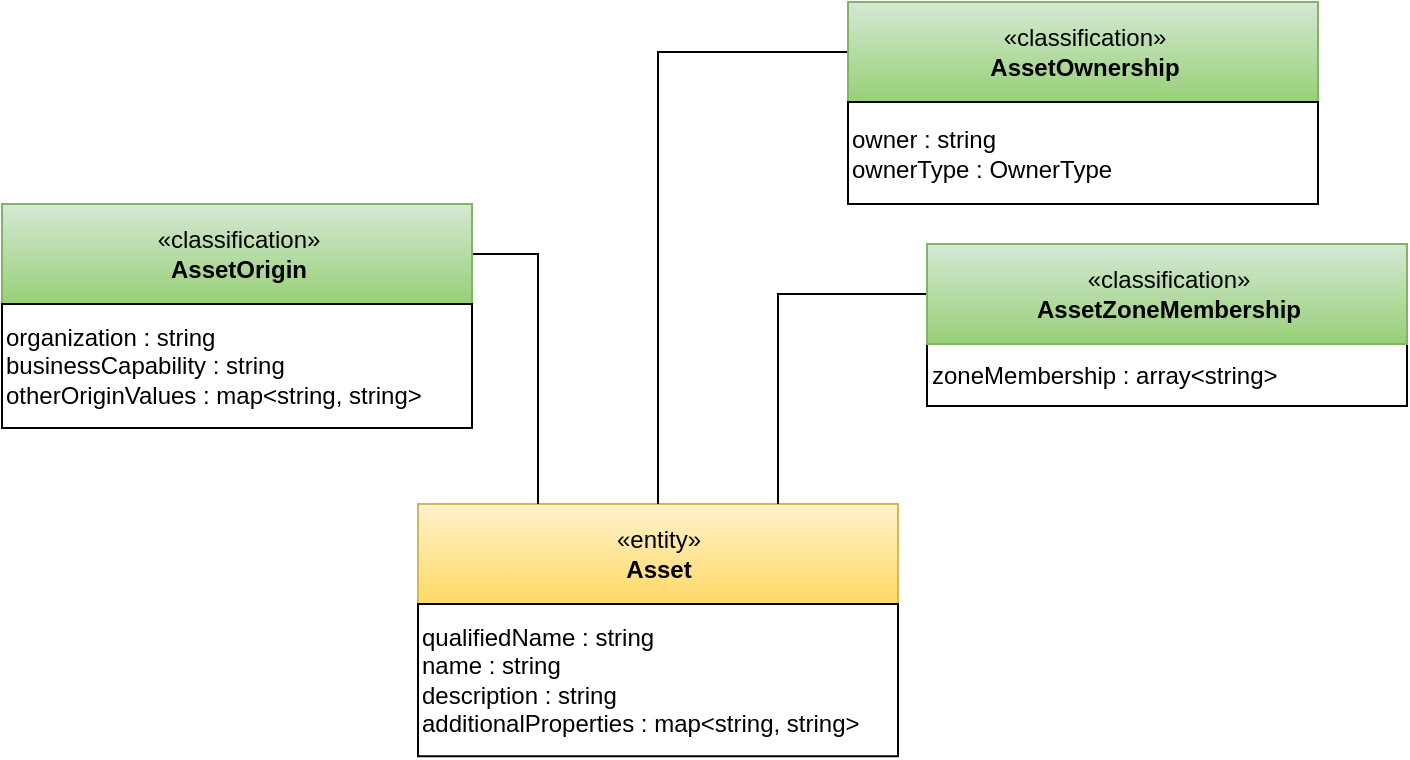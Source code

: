 <mxfile version="14.1.8" type="device" pages="3"><diagram id="ggydbbE0UJWqdKylFsg_" name="asset-owner"><mxGraphModel dx="1106" dy="789" grid="1" gridSize="10" guides="1" tooltips="1" connect="1" arrows="1" fold="1" page="1" pageScale="1" pageWidth="827" pageHeight="1169" math="0" shadow="0"><root><mxCell id="Mbt1MsENaQMPgK9TndCS-0"/><mxCell id="Mbt1MsENaQMPgK9TndCS-1" parent="Mbt1MsENaQMPgK9TndCS-0"/><mxCell id="HbKMeV9hNAMl2mFZJcOI-0" value="«entity»&lt;br&gt;&lt;b&gt;Asset&lt;/b&gt;" style="html=1;strokeColor=#d6b656;align=center;fillColor=#fff2cc;gradientColor=#ffd966;" vertex="1" parent="Mbt1MsENaQMPgK9TndCS-1"><mxGeometry x="228" y="271" width="240" height="50" as="geometry"/></mxCell><mxCell id="HbKMeV9hNAMl2mFZJcOI-1" value="qualifiedName : string&lt;br&gt;name : string&lt;br&gt;description : string&lt;br&gt;additionalProperties : map&amp;lt;string, string&amp;gt;&lt;br&gt;&lt;div style=&quot;text-align: left&quot;&gt;&lt;/div&gt;" style="rounded=0;whiteSpace=wrap;html=1;strokeColor=#000000;gradientColor=#ffffff;align=left;" vertex="1" parent="Mbt1MsENaQMPgK9TndCS-1"><mxGeometry x="228" y="321" width="240" height="76.13" as="geometry"/></mxCell><mxCell id="HbKMeV9hNAMl2mFZJcOI-8" style="edgeStyle=orthogonalEdgeStyle;rounded=0;orthogonalLoop=1;jettySize=auto;html=1;exitX=0;exitY=0.5;exitDx=0;exitDy=0;endArrow=none;endFill=0;entryX=0.75;entryY=0;entryDx=0;entryDy=0;" edge="1" parent="Mbt1MsENaQMPgK9TndCS-1" source="HbKMeV9hNAMl2mFZJcOI-10" target="HbKMeV9hNAMl2mFZJcOI-0"><mxGeometry relative="1" as="geometry"><mxPoint x="438" y="166.5" as="targetPoint"/></mxGeometry></mxCell><mxCell id="HbKMeV9hNAMl2mFZJcOI-9" value="zoneMembership : array&amp;lt;string&amp;gt;&lt;br&gt;&lt;div style=&quot;text-align: left&quot;&gt;&lt;/div&gt;" style="rounded=0;whiteSpace=wrap;html=1;strokeColor=#000000;gradientColor=#ffffff;align=left;" vertex="1" parent="Mbt1MsENaQMPgK9TndCS-1"><mxGeometry x="482.5" y="191" width="240" height="31" as="geometry"/></mxCell><mxCell id="HbKMeV9hNAMl2mFZJcOI-10" value="«classification»&lt;br&gt;&lt;b&gt;AssetZoneMembership&lt;/b&gt;" style="html=1;strokeColor=#82b366;align=center;fillColor=#d5e8d4;gradientColor=#97d077;" vertex="1" parent="Mbt1MsENaQMPgK9TndCS-1"><mxGeometry x="482.5" y="141" width="240" height="50" as="geometry"/></mxCell><mxCell id="HbKMeV9hNAMl2mFZJcOI-14" style="edgeStyle=orthogonalEdgeStyle;rounded=0;orthogonalLoop=1;jettySize=auto;html=1;exitX=1;exitY=0.5;exitDx=0;exitDy=0;endArrow=none;endFill=0;entryX=0.25;entryY=0;entryDx=0;entryDy=0;" edge="1" parent="Mbt1MsENaQMPgK9TndCS-1" source="HbKMeV9hNAMl2mFZJcOI-15" target="HbKMeV9hNAMl2mFZJcOI-0"><mxGeometry relative="1" as="geometry"><mxPoint x="-22" y="146" as="targetPoint"/></mxGeometry></mxCell><mxCell id="HbKMeV9hNAMl2mFZJcOI-15" value="«classification»&lt;br&gt;&lt;b&gt;AssetOrigin&lt;/b&gt;" style="html=1;strokeColor=#82b366;align=center;fillColor=#d5e8d4;gradientColor=#97d077;" vertex="1" parent="Mbt1MsENaQMPgK9TndCS-1"><mxGeometry x="20" y="121" width="235" height="50" as="geometry"/></mxCell><mxCell id="HbKMeV9hNAMl2mFZJcOI-16" value="organization : string&lt;br&gt;businessCapability : string&lt;br&gt;otherOriginValues : map&amp;lt;string, string&amp;gt;&lt;br&gt;&lt;div style=&quot;text-align: left&quot;&gt;&lt;/div&gt;" style="rounded=0;whiteSpace=wrap;html=1;strokeColor=#000000;gradientColor=#ffffff;align=left;" vertex="1" parent="Mbt1MsENaQMPgK9TndCS-1"><mxGeometry x="20" y="171" width="235" height="62" as="geometry"/></mxCell><mxCell id="HbKMeV9hNAMl2mFZJcOI-17" style="edgeStyle=orthogonalEdgeStyle;rounded=0;orthogonalLoop=1;jettySize=auto;html=1;exitX=0;exitY=0.5;exitDx=0;exitDy=0;endArrow=none;endFill=0;entryX=0.5;entryY=0;entryDx=0;entryDy=0;" edge="1" parent="Mbt1MsENaQMPgK9TndCS-1" source="HbKMeV9hNAMl2mFZJcOI-18" target="HbKMeV9hNAMl2mFZJcOI-0"><mxGeometry relative="1" as="geometry"><mxPoint x="338" y="45" as="targetPoint"/></mxGeometry></mxCell><mxCell id="HbKMeV9hNAMl2mFZJcOI-18" value="«classification»&lt;br&gt;&lt;b&gt;AssetOwnership&lt;/b&gt;" style="html=1;strokeColor=#82b366;align=center;fillColor=#d5e8d4;gradientColor=#97d077;" vertex="1" parent="Mbt1MsENaQMPgK9TndCS-1"><mxGeometry x="443" y="20" width="235" height="50" as="geometry"/></mxCell><mxCell id="HbKMeV9hNAMl2mFZJcOI-19" value="owner : string&lt;br&gt;ownerType : OwnerType&lt;br&gt;&lt;div style=&quot;text-align: left&quot;&gt;&lt;/div&gt;" style="rounded=0;whiteSpace=wrap;html=1;strokeColor=#000000;gradientColor=#ffffff;align=left;" vertex="1" parent="Mbt1MsENaQMPgK9TndCS-1"><mxGeometry x="443" y="70" width="235" height="51" as="geometry"/></mxCell></root></mxGraphModel></diagram><diagram id="UIpIRVKtiVPXnJy121m-" name="asset-manager"><mxGraphModel dx="1933" dy="1958" grid="1" gridSize="10" guides="1" tooltips="1" connect="1" arrows="1" fold="1" page="1" pageScale="1" pageWidth="827" pageHeight="1169" math="0" shadow="0"><root><mxCell id="0"/><mxCell id="1" parent="0"/><mxCell id="fEyW_mBxuc186VqbwsiX-23" value="" style="ellipse;shape=cloud;whiteSpace=wrap;html=1;" vertex="1" parent="1"><mxGeometry x="-390" y="192" width="580" height="470" as="geometry"/></mxCell><mxCell id="BjhnZ0S6_mTdxaAJW-i6-5" value="«entity»&lt;br&gt;&lt;b&gt;Asset&lt;/b&gt;" style="html=1;strokeColor=#d6b656;align=center;fillColor=#fff2cc;gradientColor=#ffd966;" vertex="1" parent="1"><mxGeometry x="90" y="150" width="240" height="50" as="geometry"/></mxCell><mxCell id="BjhnZ0S6_mTdxaAJW-i6-6" value="qualifiedName : string&lt;br&gt;name : string&lt;br&gt;description : string&lt;br&gt;additionalProperties : map&amp;lt;string, string&amp;gt;&lt;br&gt;&lt;div style=&quot;text-align: left&quot;&gt;&lt;/div&gt;" style="rounded=0;whiteSpace=wrap;html=1;strokeColor=#000000;gradientColor=#ffffff;align=left;" vertex="1" parent="1"><mxGeometry x="90" y="200" width="240" height="76.13" as="geometry"/></mxCell><mxCell id="BjhnZ0S6_mTdxaAJW-i6-9" value="qualifiedName : string&lt;br&gt;displayName : string&lt;br&gt;summary : string&lt;br&gt;description : string&lt;br&gt;examples : string&lt;br&gt;abbreviation : string&lt;br&gt;usage : string&lt;br&gt;additionalProperties : map&amp;lt;string, string&amp;gt;" style="rounded=0;whiteSpace=wrap;html=1;strokeColor=#000000;gradientColor=#ffffff;align=left;" vertex="1" parent="1"><mxGeometry x="470" y="200" width="237" height="140" as="geometry"/></mxCell><mxCell id="BjhnZ0S6_mTdxaAJW-i6-10" value="«entity»&lt;br&gt;&lt;b&gt;GlossaryTerm&lt;/b&gt;" style="html=1;strokeColor=#0e8088;align=center;fillColor=#b0e3e6;gradientColor=#00CCCC;" vertex="1" parent="1"><mxGeometry x="470" y="150" width="237" height="50" as="geometry"/></mxCell><mxCell id="BjhnZ0S6_mTdxaAJW-i6-11" style="edgeStyle=orthogonalEdgeStyle;rounded=0;html=1;jettySize=auto;orthogonalLoop=1;endArrow=none;endFill=0;exitX=1;exitY=0.5;exitDx=0;exitDy=0;" edge="1" parent="1" source="BjhnZ0S6_mTdxaAJW-i6-6"><mxGeometry relative="1" as="geometry"><mxPoint x="470" y="238" as="targetPoint"/><mxPoint x="180" y="395" as="sourcePoint"/></mxGeometry></mxCell><mxCell id="BjhnZ0S6_mTdxaAJW-i6-13" value="" style="endArrow=none;dashed=1;html=1;" edge="1" parent="1"><mxGeometry width="50" height="50" relative="1" as="geometry"><mxPoint x="393" y="240" as="sourcePoint"/><mxPoint x="393" y="401" as="targetPoint"/></mxGeometry></mxCell><mxCell id="BjhnZ0S6_mTdxaAJW-i6-14" value="" style="rounded=0;whiteSpace=wrap;html=1;strokeColor=#000000;gradientColor=#ffffff;align=left;" vertex="1" parent="1"><mxGeometry x="290" y="452" width="208.5" height="31" as="geometry"/></mxCell><mxCell id="BjhnZ0S6_mTdxaAJW-i6-18" value="«relationship»&lt;br&gt;&lt;b&gt;SupplementaryProperties&lt;/b&gt;" style="html=1;strokeColor=#0e8088;align=center;fillColor=#b0e3e6;gradientColor=#00CCCC;" vertex="1" parent="1"><mxGeometry x="290" y="402" width="208.5" height="50" as="geometry"/></mxCell><mxCell id="BjhnZ0S6_mTdxaAJW-i6-27" style="edgeStyle=orthogonalEdgeStyle;rounded=0;orthogonalLoop=1;jettySize=auto;html=1;exitX=0;exitY=0.5;exitDx=0;exitDy=0;endArrow=none;endFill=0;entryX=0.75;entryY=0;entryDx=0;entryDy=0;" edge="1" parent="1" source="BjhnZ0S6_mTdxaAJW-i6-29" target="BjhnZ0S6_mTdxaAJW-i6-5"><mxGeometry relative="1" as="geometry"><mxPoint x="300" y="45.5" as="targetPoint"/></mxGeometry></mxCell><mxCell id="BjhnZ0S6_mTdxaAJW-i6-28" value="zoneMembership : array&amp;lt;string&amp;gt;&lt;br&gt;&lt;div style=&quot;text-align: left&quot;&gt;&lt;/div&gt;" style="rounded=0;whiteSpace=wrap;html=1;strokeColor=#000000;gradientColor=#ffffff;align=left;" vertex="1" parent="1"><mxGeometry x="344.5" y="70" width="240" height="31" as="geometry"/></mxCell><mxCell id="BjhnZ0S6_mTdxaAJW-i6-29" value="«classification»&lt;br&gt;&lt;b&gt;AssetZoneMembership&lt;/b&gt;" style="html=1;strokeColor=#82b366;align=center;fillColor=#d5e8d4;gradientColor=#97d077;" vertex="1" parent="1"><mxGeometry x="344.5" y="20" width="240" height="50" as="geometry"/></mxCell><mxCell id="BjhnZ0S6_mTdxaAJW-i6-33" style="edgeStyle=orthogonalEdgeStyle;rounded=0;orthogonalLoop=1;jettySize=auto;html=1;exitX=1;exitY=0.5;exitDx=0;exitDy=0;endArrow=none;endFill=0;entryX=0.25;entryY=0;entryDx=0;entryDy=0;" edge="1" parent="1" source="BjhnZ0S6_mTdxaAJW-i6-34" target="BjhnZ0S6_mTdxaAJW-i6-5"><mxGeometry relative="1" as="geometry"><mxPoint x="-160" y="25" as="targetPoint"/></mxGeometry></mxCell><mxCell id="BjhnZ0S6_mTdxaAJW-i6-34" value="«classification»&lt;br&gt;&lt;b&gt;AssetOrigin&lt;/b&gt;" style="html=1;strokeColor=#82b366;align=center;fillColor=#d5e8d4;gradientColor=#97d077;" vertex="1" parent="1"><mxGeometry x="-118" width="235" height="50" as="geometry"/></mxCell><mxCell id="BjhnZ0S6_mTdxaAJW-i6-35" value="organization : string&lt;br&gt;businessCapability : string&lt;br&gt;otherOriginValues : map&amp;lt;string, string&amp;gt;&lt;br&gt;&lt;div style=&quot;text-align: left&quot;&gt;&lt;/div&gt;" style="rounded=0;whiteSpace=wrap;html=1;strokeColor=#000000;gradientColor=#ffffff;align=left;" vertex="1" parent="1"><mxGeometry x="-118" y="50" width="235" height="62" as="geometry"/></mxCell><mxCell id="BjhnZ0S6_mTdxaAJW-i6-36" style="edgeStyle=orthogonalEdgeStyle;rounded=0;orthogonalLoop=1;jettySize=auto;html=1;exitX=0;exitY=0.5;exitDx=0;exitDy=0;endArrow=none;endFill=0;entryX=0.5;entryY=0;entryDx=0;entryDy=0;" edge="1" parent="1" source="BjhnZ0S6_mTdxaAJW-i6-37" target="BjhnZ0S6_mTdxaAJW-i6-5"><mxGeometry relative="1" as="geometry"><mxPoint x="200" y="-76" as="targetPoint"/></mxGeometry></mxCell><mxCell id="BjhnZ0S6_mTdxaAJW-i6-37" value="«classification»&lt;br&gt;&lt;b&gt;AssetOwnership&lt;/b&gt;" style="html=1;strokeColor=#82b366;align=center;fillColor=#d5e8d4;gradientColor=#97d077;" vertex="1" parent="1"><mxGeometry x="305" y="-101" width="235" height="50" as="geometry"/></mxCell><mxCell id="BjhnZ0S6_mTdxaAJW-i6-38" value="owner : string&lt;br&gt;ownerType : OwnerType&lt;br&gt;&lt;div style=&quot;text-align: left&quot;&gt;&lt;/div&gt;" style="rounded=0;whiteSpace=wrap;html=1;strokeColor=#000000;gradientColor=#ffffff;align=left;" vertex="1" parent="1"><mxGeometry x="305" y="-51" width="235" height="51" as="geometry"/></mxCell><mxCell id="fEyW_mBxuc186VqbwsiX-12" style="edgeStyle=orthogonalEdgeStyle;rounded=0;html=1;exitX=1;exitY=0.5;dashed=1;endArrow=none;endFill=0;jettySize=auto;orthogonalLoop=1;" edge="1" parent="1" source="fEyW_mBxuc186VqbwsiX-13"><mxGeometry relative="1" as="geometry"><mxPoint x="-10" y="335" as="targetPoint"/></mxGeometry></mxCell><mxCell id="fEyW_mBxuc186VqbwsiX-13" value="«entity»&lt;br&gt;&lt;b&gt;ReferenceableFacet&lt;/b&gt;" style="html=1;strokeColor=#d6b656;align=center;fillColor=#fff2cc;gradientColor=#ffd966;" vertex="1" parent="1"><mxGeometry x="-310" y="310" width="206" height="50" as="geometry"/></mxCell><mxCell id="fEyW_mBxuc186VqbwsiX-14" value="source : string&lt;br&gt;" style="rounded=0;whiteSpace=wrap;html=1;strokeColor=#000000;gradientColor=#ffffff;align=left;" vertex="1" parent="1"><mxGeometry x="-309.5" y="360" width="206" height="35" as="geometry"/></mxCell><mxCell id="fEyW_mBxuc186VqbwsiX-17" value="«entity»&lt;br&gt;&lt;b&gt;PropertyFacet&lt;/b&gt;" style="html=1;strokeColor=#d6b656;align=center;fillColor=#fff2cc;gradientColor=#ffd966;" vertex="1" parent="1"><mxGeometry x="-129" y="420" width="240" height="50" as="geometry"/></mxCell><mxCell id="fEyW_mBxuc186VqbwsiX-18" style="edgeStyle=orthogonalEdgeStyle;rounded=0;html=1;entryX=0;entryY=0.5;endArrow=none;endFill=0;jettySize=auto;orthogonalLoop=1;entryDx=0;entryDy=0;" edge="1" parent="1" source="fEyW_mBxuc186VqbwsiX-17" target="BjhnZ0S6_mTdxaAJW-i6-6"><mxGeometry relative="1" as="geometry"><mxPoint x="-89" y="316.75" as="targetPoint"/></mxGeometry></mxCell><mxCell id="fEyW_mBxuc186VqbwsiX-19" value="qualifiedName : string&lt;br&gt;schemaVersion : string&lt;br&gt;description : string&lt;br&gt;properties : map&amp;lt;string, string&amp;gt;&lt;br&gt;additionalProperties : map&amp;lt;string, string&amp;gt;&lt;br&gt;&lt;div style=&quot;text-align: left&quot;&gt;&lt;/div&gt;" style="rounded=0;whiteSpace=wrap;html=1;strokeColor=#000000;gradientColor=#ffffff;align=left;" vertex="1" parent="1"><mxGeometry x="-129" y="470" width="240" height="87.75" as="geometry"/></mxCell><mxCell id="fEyW_mBxuc186VqbwsiX-24" value="VendorProperties" style="text;html=1;align=center;verticalAlign=middle;resizable=0;points=[];autosize=1;" vertex="1" parent="1"><mxGeometry x="10" y="350" width="110" height="20" as="geometry"/></mxCell></root></mxGraphModel></diagram><diagram id="WYj69vwfbq58-Ofvd2JT" name="asset-consumer"><mxGraphModel dx="1933" dy="1958" grid="1" gridSize="10" guides="1" tooltips="1" connect="1" arrows="1" fold="1" page="1" pageScale="1" pageWidth="827" pageHeight="1169" math="0" shadow="0"><root><mxCell id="unsBmM01aETyRocOjGLD-0"/><mxCell id="unsBmM01aETyRocOjGLD-1" parent="unsBmM01aETyRocOjGLD-0"/><mxCell id="EohfUMluNyeG5ro1rMuO-23" value="&lt;span&gt;status : GovernanceClassificationStatus&lt;br&gt;confidence : int&lt;br&gt;steward : string&lt;br&gt;source : string&lt;br&gt;notes : string&lt;br&gt;confidentialityLevel : ConfidentialityLevel&lt;br&gt;levelIdentifier : int&lt;br&gt;&lt;/span&gt;" style="rounded=0;whiteSpace=wrap;html=1;strokeColor=#000000;gradientColor=#ffffff;align=left;" vertex="1" parent="unsBmM01aETyRocOjGLD-1"><mxGeometry x="490" y="652.5" width="237.5" height="117" as="geometry"/></mxCell><mxCell id="EohfUMluNyeG5ro1rMuO-24" style="rounded=0;html=1;endArrow=none;endFill=0;jettySize=auto;orthogonalLoop=1;exitX=0.5;exitY=1;exitDx=0;exitDy=0;entryX=0.25;entryY=0;entryDx=0;entryDy=0;" edge="1" parent="unsBmM01aETyRocOjGLD-1" source="EohfUMluNyeG5ro1rMuO-25" target="EohfUMluNyeG5ro1rMuO-26"><mxGeometry relative="1" as="geometry"><mxPoint x="649.5" y="204.5" as="targetPoint"/><mxPoint x="364.5" y="253" as="sourcePoint"/></mxGeometry></mxCell><mxCell id="EohfUMluNyeG5ro1rMuO-25" value="«entity»&lt;br&gt;&lt;b&gt;Referenceable&lt;/b&gt;" style="html=1;strokeColor=#d6b656;align=center;fillColor=#fff2cc;gradientColor=#ffd966;" vertex="1" parent="unsBmM01aETyRocOjGLD-1"><mxGeometry x="130" y="199" width="160" height="50" as="geometry"/></mxCell><mxCell id="EohfUMluNyeG5ro1rMuO-26" value="«classification»&lt;br&gt;&lt;b&gt;Confidentiality&lt;/b&gt;" style="html=1;strokeColor=#82b366;align=center;fillColor=#d5e8d4;gradientColor=#97d077;" vertex="1" parent="unsBmM01aETyRocOjGLD-1"><mxGeometry x="490" y="602.5" width="237.5" height="50" as="geometry"/></mxCell><mxCell id="EohfUMluNyeG5ro1rMuO-27" style="rounded=0;html=1;endArrow=none;endFill=0;jettySize=auto;orthogonalLoop=1;entryX=0.5;entryY=0;entryDx=0;entryDy=0;exitX=0.5;exitY=1;exitDx=0;exitDy=0;" edge="1" parent="unsBmM01aETyRocOjGLD-1" source="EohfUMluNyeG5ro1rMuO-25" target="EohfUMluNyeG5ro1rMuO-28"><mxGeometry relative="1" as="geometry"><mxPoint x="659.5" y="214.5" as="targetPoint"/><mxPoint x="374" y="263" as="sourcePoint"/></mxGeometry></mxCell><mxCell id="EohfUMluNyeG5ro1rMuO-28" value="«classification»&lt;br&gt;&lt;b&gt;Confidence&lt;/b&gt;" style="html=1;strokeColor=#82b366;align=center;fillColor=#d5e8d4;gradientColor=#97d077;" vertex="1" parent="unsBmM01aETyRocOjGLD-1"><mxGeometry x="344.5" y="800" width="240" height="50" as="geometry"/></mxCell><mxCell id="EohfUMluNyeG5ro1rMuO-29" style="rounded=0;html=1;endArrow=none;endFill=0;jettySize=auto;orthogonalLoop=1;exitX=0.5;exitY=1;exitDx=0;exitDy=0;entryX=0.5;entryY=0;entryDx=0;entryDy=0;" edge="1" parent="unsBmM01aETyRocOjGLD-1" source="EohfUMluNyeG5ro1rMuO-25" target="EohfUMluNyeG5ro1rMuO-30"><mxGeometry relative="1" as="geometry"><mxPoint x="649.5" y="391" as="targetPoint"/><mxPoint x="364" y="439.5" as="sourcePoint"/></mxGeometry></mxCell><mxCell id="EohfUMluNyeG5ro1rMuO-30" value="«classification»&lt;br&gt;&lt;b&gt;Retention&lt;/b&gt;" style="html=1;strokeColor=#82b366;align=center;fillColor=#d5e8d4;gradientColor=#97d077;" vertex="1" parent="unsBmM01aETyRocOjGLD-1"><mxGeometry x="88" y="800" width="237" height="50" as="geometry"/></mxCell><mxCell id="EohfUMluNyeG5ro1rMuO-31" style="rounded=0;html=1;endArrow=none;endFill=0;jettySize=auto;orthogonalLoop=1;exitX=0.5;exitY=1;exitDx=0;exitDy=0;entryX=0.5;entryY=0;entryDx=0;entryDy=0;" edge="1" parent="unsBmM01aETyRocOjGLD-1" source="EohfUMluNyeG5ro1rMuO-25" target="EohfUMluNyeG5ro1rMuO-32"><mxGeometry relative="1" as="geometry"><mxPoint x="649.5" y="487" as="targetPoint"/><mxPoint x="364" y="349" as="sourcePoint"/></mxGeometry></mxCell><mxCell id="EohfUMluNyeG5ro1rMuO-32" value="«classification»&lt;br&gt;&lt;b&gt;Criticality&lt;/b&gt;" style="html=1;strokeColor=#82b366;align=center;fillColor=#d5e8d4;gradientColor=#97d077;" vertex="1" parent="unsBmM01aETyRocOjGLD-1"><mxGeometry x="-100" y="602.5" width="237" height="50" as="geometry"/></mxCell><mxCell id="EohfUMluNyeG5ro1rMuO-33" value="&lt;span&gt;status : GovernanceClassificationStatus&lt;br&gt;confidence : int&lt;br&gt;steward : string&lt;br&gt;source : string&lt;br&gt;notes : string&lt;br&gt;level : ConfidenceLevel&lt;br&gt;levelIdentifier : int&lt;br&gt;&lt;/span&gt;" style="rounded=0;whiteSpace=wrap;html=1;strokeColor=#000000;gradientColor=#ffffff;align=left;" vertex="1" parent="unsBmM01aETyRocOjGLD-1"><mxGeometry x="346" y="850" width="237.5" height="122" as="geometry"/></mxCell><mxCell id="EohfUMluNyeG5ro1rMuO-34" value="&lt;span&gt;status : GovernanceClassificationStatus&lt;br&gt;confidence : int&lt;br&gt;steward : string&lt;br&gt;source : string&lt;br&gt;notes : string&lt;br&gt;basis : RetentionBasis&lt;br&gt;basisIdentifier : int&lt;br&gt;associatedGUID : string&lt;br&gt;archiveAfter : date&lt;br&gt;deleteAfter : date&lt;br&gt;&lt;/span&gt;" style="rounded=0;whiteSpace=wrap;html=1;strokeColor=#000000;gradientColor=#ffffff;align=left;" vertex="1" parent="unsBmM01aETyRocOjGLD-1"><mxGeometry x="88" y="850" width="237.5" height="165" as="geometry"/></mxCell><mxCell id="EohfUMluNyeG5ro1rMuO-35" value="&lt;span&gt;status : GovernanceClassificationStatus&lt;br&gt;confidence : int&lt;br&gt;steward : string&lt;br&gt;source : string&lt;br&gt;notes : string&lt;br&gt;level : CriticalityLevel&lt;br&gt;levelIdentifier : int&lt;br&gt;&lt;/span&gt;" style="rounded=0;whiteSpace=wrap;html=1;strokeColor=#000000;gradientColor=#ffffff;align=left;" vertex="1" parent="unsBmM01aETyRocOjGLD-1"><mxGeometry x="-100" y="652.5" width="237.5" height="124" as="geometry"/></mxCell><mxCell id="EohfUMluNyeG5ro1rMuO-0" value="«entity»&lt;br&gt;&lt;b&gt;Asset&lt;/b&gt;" style="html=1;strokeColor=#d6b656;align=center;fillColor=#fff2cc;gradientColor=#ffd966;" vertex="1" parent="unsBmM01aETyRocOjGLD-1"><mxGeometry x="90" y="150" width="240" height="50" as="geometry"/></mxCell><mxCell id="EohfUMluNyeG5ro1rMuO-1" value="qualifiedName : string&lt;br&gt;name : string&lt;br&gt;description : string&lt;br&gt;additionalProperties : map&amp;lt;string, string&amp;gt;&lt;br&gt;&lt;div style=&quot;text-align: left&quot;&gt;&lt;/div&gt;" style="rounded=0;whiteSpace=wrap;html=1;strokeColor=#000000;gradientColor=#ffffff;align=left;" vertex="1" parent="unsBmM01aETyRocOjGLD-1"><mxGeometry x="90" y="196.5" width="240" height="76.13" as="geometry"/></mxCell><mxCell id="EohfUMluNyeG5ro1rMuO-8" style="edgeStyle=orthogonalEdgeStyle;rounded=0;orthogonalLoop=1;jettySize=auto;html=1;exitX=0;exitY=0.5;exitDx=0;exitDy=0;endArrow=none;endFill=0;entryX=0.75;entryY=0;entryDx=0;entryDy=0;" edge="1" parent="unsBmM01aETyRocOjGLD-1" source="EohfUMluNyeG5ro1rMuO-10" target="EohfUMluNyeG5ro1rMuO-0"><mxGeometry relative="1" as="geometry"><mxPoint x="300" y="45.5" as="targetPoint"/></mxGeometry></mxCell><mxCell id="EohfUMluNyeG5ro1rMuO-9" value="zoneMembership : array&amp;lt;string&amp;gt;&lt;br&gt;&lt;div style=&quot;text-align: left&quot;&gt;&lt;/div&gt;" style="rounded=0;whiteSpace=wrap;html=1;strokeColor=#000000;gradientColor=#ffffff;align=left;" vertex="1" parent="unsBmM01aETyRocOjGLD-1"><mxGeometry x="344.5" y="70" width="240" height="31" as="geometry"/></mxCell><mxCell id="EohfUMluNyeG5ro1rMuO-10" value="«classification»&lt;br&gt;&lt;b&gt;AssetZoneMembership&lt;/b&gt;" style="html=1;strokeColor=#82b366;align=center;fillColor=#d5e8d4;gradientColor=#97d077;" vertex="1" parent="unsBmM01aETyRocOjGLD-1"><mxGeometry x="344.5" y="20" width="240" height="50" as="geometry"/></mxCell><mxCell id="EohfUMluNyeG5ro1rMuO-11" style="edgeStyle=orthogonalEdgeStyle;rounded=0;orthogonalLoop=1;jettySize=auto;html=1;exitX=0;exitY=0.5;exitDx=0;exitDy=0;endArrow=none;endFill=0;entryX=1;entryY=0.5;entryDx=0;entryDy=0;" edge="1" parent="unsBmM01aETyRocOjGLD-1" source="EohfUMluNyeG5ro1rMuO-12" target="EohfUMluNyeG5ro1rMuO-0"><mxGeometry relative="1" as="geometry"><mxPoint x="294.5" y="143" as="targetPoint"/></mxGeometry></mxCell><mxCell id="EohfUMluNyeG5ro1rMuO-12" value="«classification»&lt;br&gt;&lt;b&gt;SecurityTags&lt;/b&gt;" style="html=1;strokeColor=#82b366;align=center;fillColor=#d5e8d4;gradientColor=#97d077;" vertex="1" parent="unsBmM01aETyRocOjGLD-1"><mxGeometry x="399.5" y="150" width="235" height="50" as="geometry"/></mxCell><mxCell id="EohfUMluNyeG5ro1rMuO-13" value="securityLabels : array&amp;lt;string&amp;gt;&lt;br&gt;securityProperties : map&amp;lt;string, object&amp;gt;&lt;br&gt;" style="rounded=0;whiteSpace=wrap;html=1;strokeColor=#000000;gradientColor=#ffffff;align=left;" vertex="1" parent="unsBmM01aETyRocOjGLD-1"><mxGeometry x="399.5" y="200" width="235" height="50" as="geometry"/></mxCell><mxCell id="EohfUMluNyeG5ro1rMuO-14" style="edgeStyle=orthogonalEdgeStyle;rounded=0;orthogonalLoop=1;jettySize=auto;html=1;exitX=1;exitY=0.5;exitDx=0;exitDy=0;endArrow=none;endFill=0;entryX=0.25;entryY=0;entryDx=0;entryDy=0;" edge="1" parent="unsBmM01aETyRocOjGLD-1" source="EohfUMluNyeG5ro1rMuO-15" target="EohfUMluNyeG5ro1rMuO-0"><mxGeometry relative="1" as="geometry"><mxPoint x="-160" y="25" as="targetPoint"/></mxGeometry></mxCell><mxCell id="EohfUMluNyeG5ro1rMuO-15" value="«classification»&lt;br&gt;&lt;b&gt;AssetOrigin&lt;/b&gt;" style="html=1;strokeColor=#82b366;align=center;fillColor=#d5e8d4;gradientColor=#97d077;" vertex="1" parent="unsBmM01aETyRocOjGLD-1"><mxGeometry x="-118" y="-101" width="235" height="50" as="geometry"/></mxCell><mxCell id="EohfUMluNyeG5ro1rMuO-16" value="organization : string&lt;br&gt;businessCapability : string&lt;br&gt;otherOriginValues : map&amp;lt;string, string&amp;gt;&lt;br&gt;&lt;div style=&quot;text-align: left&quot;&gt;&lt;/div&gt;" style="rounded=0;whiteSpace=wrap;html=1;strokeColor=#000000;gradientColor=#ffffff;align=left;" vertex="1" parent="unsBmM01aETyRocOjGLD-1"><mxGeometry x="-118" y="-51" width="235" height="62" as="geometry"/></mxCell><mxCell id="EohfUMluNyeG5ro1rMuO-17" style="edgeStyle=orthogonalEdgeStyle;rounded=0;orthogonalLoop=1;jettySize=auto;html=1;exitX=0;exitY=0.5;exitDx=0;exitDy=0;endArrow=none;endFill=0;entryX=0.5;entryY=0;entryDx=0;entryDy=0;" edge="1" parent="unsBmM01aETyRocOjGLD-1" source="EohfUMluNyeG5ro1rMuO-18" target="EohfUMluNyeG5ro1rMuO-0"><mxGeometry relative="1" as="geometry"><mxPoint x="200" y="-76" as="targetPoint"/></mxGeometry></mxCell><mxCell id="EohfUMluNyeG5ro1rMuO-18" value="«classification»&lt;br&gt;&lt;b&gt;AssetOwnership&lt;/b&gt;" style="html=1;strokeColor=#82b366;align=center;fillColor=#d5e8d4;gradientColor=#97d077;" vertex="1" parent="unsBmM01aETyRocOjGLD-1"><mxGeometry x="305" y="-101" width="235" height="50" as="geometry"/></mxCell><mxCell id="EohfUMluNyeG5ro1rMuO-19" value="owner : string&lt;br&gt;ownerType : OwnerType&lt;br&gt;&lt;div style=&quot;text-align: left&quot;&gt;&lt;/div&gt;" style="rounded=0;whiteSpace=wrap;html=1;strokeColor=#000000;gradientColor=#ffffff;align=left;" vertex="1" parent="unsBmM01aETyRocOjGLD-1"><mxGeometry x="305" y="-51" width="235" height="51" as="geometry"/></mxCell><mxCell id="EohfUMluNyeG5ro1rMuO-20" value="«classification»&lt;br&gt;&lt;b&gt;ReferenceData&lt;/b&gt;" style="html=1;strokeColor=#996185;align=center;fillColor=#e6d0de;gradientColor=#d5739d;" vertex="1" parent="unsBmM01aETyRocOjGLD-1"><mxGeometry x="88" y="-210" width="177" height="50" as="geometry"/></mxCell><mxCell id="EohfUMluNyeG5ro1rMuO-21" style="edgeStyle=orthogonalEdgeStyle;rounded=0;orthogonalLoop=1;jettySize=auto;html=1;exitX=0.5;exitY=1;exitDx=0;exitDy=0;endArrow=none;endFill=0;" edge="1" parent="unsBmM01aETyRocOjGLD-1" source="EohfUMluNyeG5ro1rMuO-22"><mxGeometry relative="1" as="geometry"><mxPoint x="176" y="151" as="targetPoint"/></mxGeometry></mxCell><mxCell id="EohfUMluNyeG5ro1rMuO-22" value="" style="rounded=0;whiteSpace=wrap;html=1;strokeColor=#000000;gradientColor=#ffffff;align=left;" vertex="1" parent="unsBmM01aETyRocOjGLD-1"><mxGeometry x="88" y="-160" width="177" height="31" as="geometry"/></mxCell><mxCell id="EohfUMluNyeG5ro1rMuO-41" style="edgeStyle=orthogonalEdgeStyle;rounded=0;orthogonalLoop=1;jettySize=auto;html=1;exitX=0.125;exitY=0;exitDx=0;exitDy=0;endArrow=none;endFill=0;exitPerimeter=0;" edge="1" parent="unsBmM01aETyRocOjGLD-1" target="EohfUMluNyeG5ro1rMuO-42" source="EohfUMluNyeG5ro1rMuO-0"><mxGeometry relative="1" as="geometry"><mxPoint x="-17" y="675.5" as="targetPoint"/><mxPoint x="-118" y="675" as="sourcePoint"/></mxGeometry></mxCell><mxCell id="EohfUMluNyeG5ro1rMuO-42" value="«classification»&lt;br&gt;&lt;b&gt;LatestChange&lt;/b&gt;" style="html=1;strokeColor=#d6b656;align=center;fillColor=#fff2cc;gradientColor=#ffd966;" vertex="1" parent="unsBmM01aETyRocOjGLD-1"><mxGeometry x="-400.25" y="-79.5" width="240" height="50" as="geometry"/></mxCell><mxCell id="EohfUMluNyeG5ro1rMuO-43" value="changeTarget : LatestChangeTarget&lt;br&gt;changeAction : LatestChangeAction&lt;br&gt;classificationName : string&lt;br&gt;attachmentGUID : string&lt;br&gt;attachmentType : string&lt;br&gt;relationshipType : string&lt;br&gt;user : string&lt;br&gt;description : string&lt;br&gt;&lt;div style=&quot;text-align: left&quot;&gt;&lt;/div&gt;" style="rounded=0;whiteSpace=wrap;html=1;strokeColor=#000000;gradientColor=#ffffff;align=left;" vertex="1" parent="unsBmM01aETyRocOjGLD-1"><mxGeometry x="-400" y="-29.5" width="240" height="130.5" as="geometry"/></mxCell><mxCell id="EohfUMluNyeG5ro1rMuO-44" style="edgeStyle=orthogonalEdgeStyle;rounded=0;orthogonalLoop=1;jettySize=auto;html=1;exitX=0;exitY=0.5;exitDx=0;exitDy=0;endArrow=none;endFill=0;entryX=1;entryY=0.5;entryDx=0;entryDy=0;" edge="1" parent="unsBmM01aETyRocOjGLD-1" target="EohfUMluNyeG5ro1rMuO-45" source="EohfUMluNyeG5ro1rMuO-0"><mxGeometry relative="1" as="geometry"><mxPoint x="-489" y="405" as="sourcePoint"/></mxGeometry></mxCell><mxCell id="EohfUMluNyeG5ro1rMuO-45" value="«entity»&lt;br&gt;&lt;b&gt;SearchKeyword&lt;/b&gt;" style="html=1;strokeColor=#d6b656;align=center;fillColor=#fff2cc;gradientColor=#ffd966;" vertex="1" parent="unsBmM01aETyRocOjGLD-1"><mxGeometry x="-450" y="150" width="214" height="50" as="geometry"/></mxCell><mxCell id="EohfUMluNyeG5ro1rMuO-46" value="keyword : string&lt;br&gt;description : string&lt;br&gt;&lt;div style=&quot;text-align: left&quot;&gt;&lt;/div&gt;" style="rounded=0;whiteSpace=wrap;html=1;strokeColor=#000000;gradientColor=#ffffff;align=left;" vertex="1" parent="unsBmM01aETyRocOjGLD-1"><mxGeometry x="-450" y="199" width="214" height="51" as="geometry"/></mxCell><mxCell id="EohfUMluNyeG5ro1rMuO-47" style="edgeStyle=orthogonalEdgeStyle;rounded=0;html=1;exitX=0.5;exitY=0;dashed=1;endArrow=none;endFill=0;jettySize=auto;orthogonalLoop=1;exitDx=0;exitDy=0;" edge="1" parent="unsBmM01aETyRocOjGLD-1" source="EohfUMluNyeG5ro1rMuO-48"><mxGeometry relative="1" as="geometry"><mxPoint x="-87" y="176" as="targetPoint"/><Array as="points"><mxPoint x="-87" y="196"/><mxPoint x="-87" y="196"/></Array></mxGeometry></mxCell><mxCell id="EohfUMluNyeG5ro1rMuO-48" value="«relationship»&lt;br&gt;&lt;b&gt;SearchKeywordLink&lt;/b&gt;" style="html=1;strokeColor=#d6b656;align=center;fillColor=#fff2cc;gradientColor=#ffd966;" vertex="1" parent="unsBmM01aETyRocOjGLD-1"><mxGeometry x="-190" y="241.5" width="206" height="50" as="geometry"/></mxCell><mxCell id="EohfUMluNyeG5ro1rMuO-49" value="" style="rounded=0;whiteSpace=wrap;html=1;strokeColor=#000000;gradientColor=#ffffff;align=left;" vertex="1" parent="unsBmM01aETyRocOjGLD-1"><mxGeometry x="-189.5" y="291.5" width="206" height="27.5" as="geometry"/></mxCell><mxCell id="EohfUMluNyeG5ro1rMuO-54" style="rounded=0;orthogonalLoop=1;jettySize=auto;html=1;exitX=1;exitY=0.75;exitDx=0;exitDy=0;endArrow=none;endFill=0;endSize=12;strokeWidth=1;" edge="1" parent="unsBmM01aETyRocOjGLD-1" target="EohfUMluNyeG5ro1rMuO-55" source="EohfUMluNyeG5ro1rMuO-1"><mxGeometry relative="1" as="geometry"><mxPoint x="600" y="315" as="sourcePoint"/></mxGeometry></mxCell><mxCell id="EohfUMluNyeG5ro1rMuO-55" value="«entity»&lt;br&gt;&lt;b&gt;GlossaryTerm&lt;/b&gt;" style="html=1;strokeColor=#0e8088;align=center;fillColor=#b0e3e6;gradientColor=#00CCCC;" vertex="1" parent="unsBmM01aETyRocOjGLD-1"><mxGeometry x="590" y="460" width="237" height="50" as="geometry"/></mxCell><mxCell id="EohfUMluNyeG5ro1rMuO-60" value="«relationship»&lt;br&gt;&lt;b&gt;SemanticAssignment&lt;/b&gt;" style="html=1;strokeColor=#0e8088;align=center;fillColor=#b0e3e6;gradientColor=#00CCCC;" vertex="1" parent="unsBmM01aETyRocOjGLD-1"><mxGeometry x="700.5" y="250" width="237" height="50" as="geometry"/></mxCell><mxCell id="EohfUMluNyeG5ro1rMuO-61" value="description : string&lt;br&gt;expression : string&lt;br&gt;status: TermAssignmentStatus&lt;br&gt;confidence : int&lt;br&gt;createdBy : string&lt;br&gt;steward : string&lt;br&gt;source : string" style="rounded=0;whiteSpace=wrap;html=1;strokeColor=#000000;gradientColor=#ffffff;align=left;" vertex="1" parent="unsBmM01aETyRocOjGLD-1"><mxGeometry x="700.5" y="296.5" width="237" height="123.5" as="geometry"/></mxCell><mxCell id="EohfUMluNyeG5ro1rMuO-62" value="" style="endArrow=none;dashed=1;html=1;strokeWidth=1;entryX=0;entryY=0.5;entryDx=0;entryDy=0;" edge="1" parent="unsBmM01aETyRocOjGLD-1" target="EohfUMluNyeG5ro1rMuO-61"><mxGeometry width="50" height="50" relative="1" as="geometry"><mxPoint x="540" y="380" as="sourcePoint"/><mxPoint x="657" y="362.5" as="targetPoint"/><Array as="points"/></mxGeometry></mxCell><mxCell id="uLyP_5jTe28sh9bi4Tm5-0" value="«entity»&lt;br&gt;&lt;b&gt;Connection&lt;/b&gt;" style="html=1;strokeColor=#6c8ebf;align=center;fillColor=#dae8fc;gradientColor=#7ea6e0;" vertex="1" parent="unsBmM01aETyRocOjGLD-1"><mxGeometry x="-240" y="535" width="160" height="50" as="geometry"/></mxCell><mxCell id="uLyP_5jTe28sh9bi4Tm5-1" value="" style="endArrow=none;html=1;entryX=0.5;entryY=0;exitX=0.25;exitY=1;exitDx=0;exitDy=0;entryDx=0;entryDy=0;" edge="1" parent="unsBmM01aETyRocOjGLD-1" target="uLyP_5jTe28sh9bi4Tm5-0" source="EohfUMluNyeG5ro1rMuO-1"><mxGeometry width="50" height="50" relative="1" as="geometry"><mxPoint x="-390" y="560" as="sourcePoint"/><mxPoint x="-500" y="752" as="targetPoint"/></mxGeometry></mxCell><mxCell id="uLyP_5jTe28sh9bi4Tm5-6" value="" style="endArrow=none;dashed=1;html=1;entryX=1;entryY=0.5;entryDx=0;entryDy=0;" edge="1" parent="unsBmM01aETyRocOjGLD-1" target="uLyP_5jTe28sh9bi4Tm5-8"><mxGeometry width="50" height="50" relative="1" as="geometry"><mxPoint x="-60" y="447" as="sourcePoint"/><mxPoint x="-373" y="495" as="targetPoint"/></mxGeometry></mxCell><mxCell id="uLyP_5jTe28sh9bi4Tm5-7" value="assetSummary : string&lt;br&gt;" style="rounded=0;whiteSpace=wrap;html=1;strokeColor=#000000;gradientColor=#ffffff;align=left;" vertex="1" parent="unsBmM01aETyRocOjGLD-1"><mxGeometry x="-400" y="432" width="206" height="30" as="geometry"/></mxCell><mxCell id="uLyP_5jTe28sh9bi4Tm5-8" value="«relationship»&lt;br&gt;&lt;b&gt;ConnectionToAsset&lt;/b&gt;" style="html=1;strokeColor=#6c8ebf;align=center;fillColor=#dae8fc;gradientColor=#7ea6e0;" vertex="1" parent="unsBmM01aETyRocOjGLD-1"><mxGeometry x="-400" y="382" width="206" height="50" as="geometry"/></mxCell></root></mxGraphModel></diagram></mxfile>